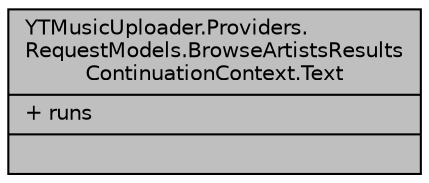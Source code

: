 digraph "YTMusicUploader.Providers.RequestModels.BrowseArtistsResultsContinuationContext.Text"
{
 // LATEX_PDF_SIZE
  edge [fontname="Helvetica",fontsize="10",labelfontname="Helvetica",labelfontsize="10"];
  node [fontname="Helvetica",fontsize="10",shape=record];
  Node1 [label="{YTMusicUploader.Providers.\lRequestModels.BrowseArtistsResults\lContinuationContext.Text\n|+ runs\l|}",height=0.2,width=0.4,color="black", fillcolor="grey75", style="filled", fontcolor="black",tooltip=" "];
}
